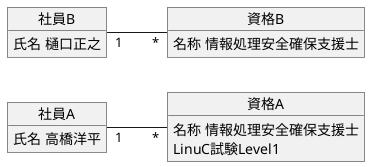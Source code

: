 @startuml

left to right direction
object 社員A{
    氏名 高橋洋平
}
object 社員B {
    氏名 樋口正之
}
object 資格A{
    名称 情報処理安全確保支援士
         LinuC試験Level1
        
}
object 資格B{
    名称 情報処理安全確保支援士
}

社員A "1" -- "*"資格A
社員B "1" -- "*" 資格B
@enduml